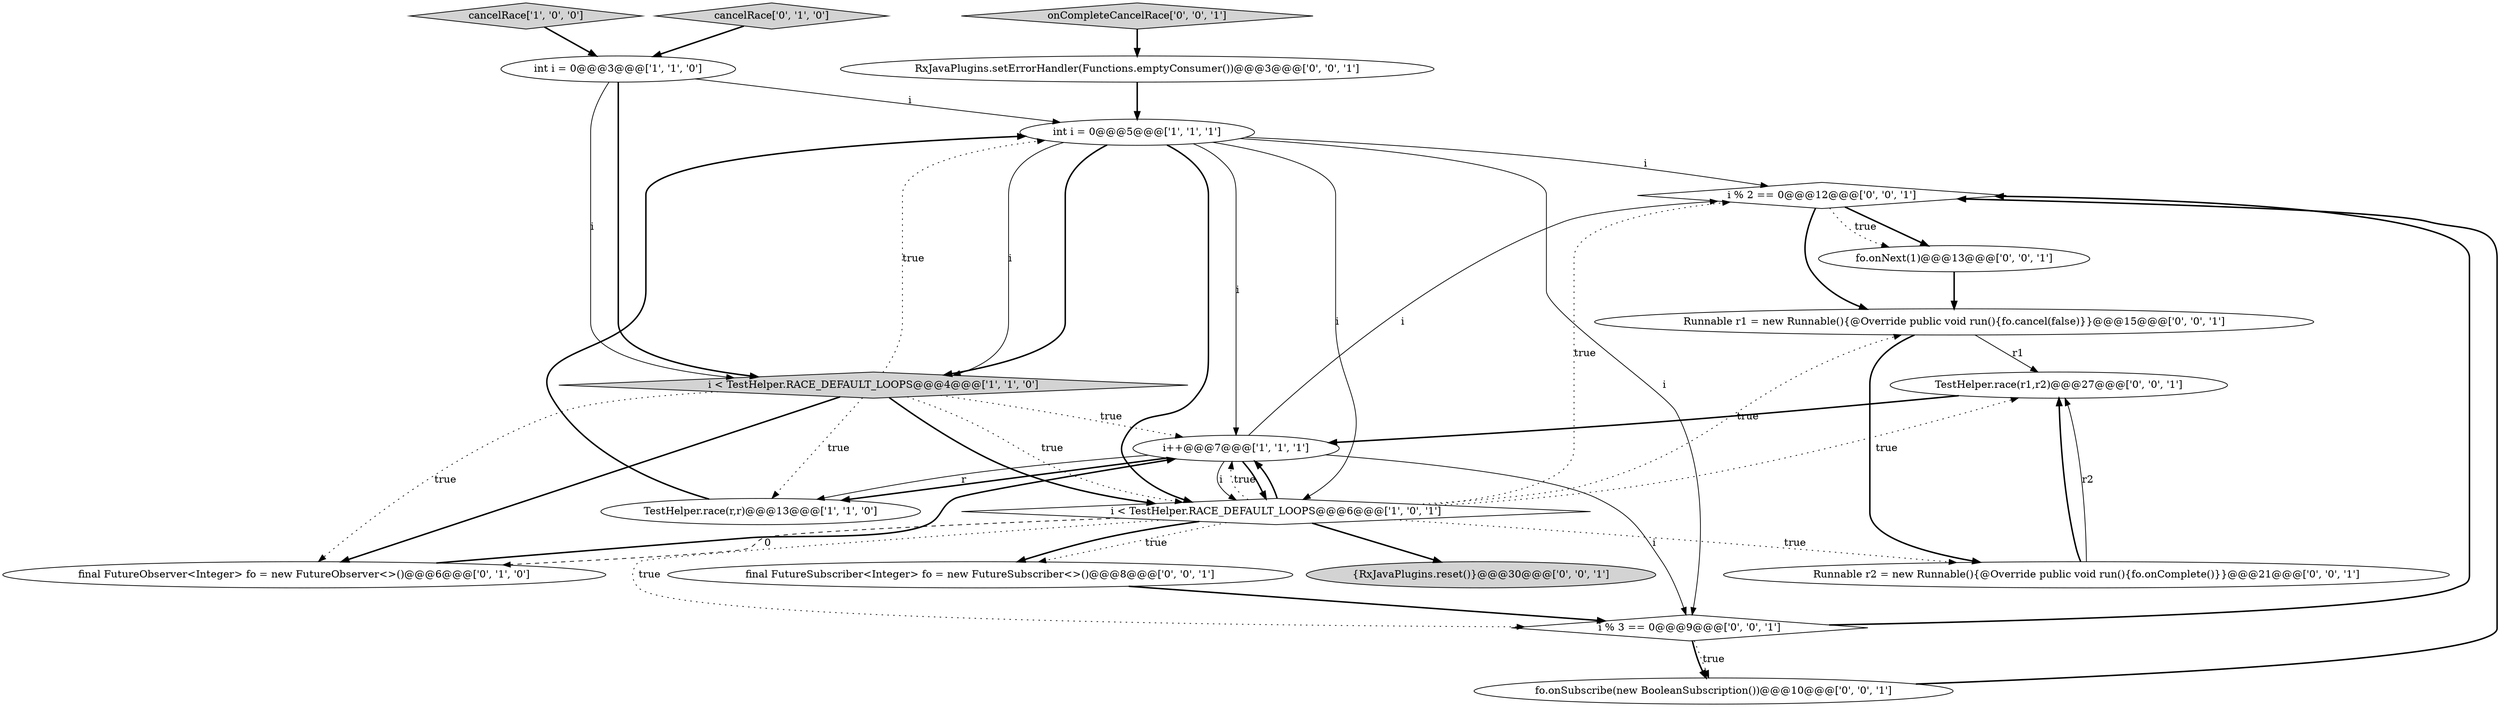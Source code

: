 digraph {
2 [style = filled, label = "int i = 0@@@3@@@['1', '1', '0']", fillcolor = white, shape = ellipse image = "AAA0AAABBB1BBB"];
1 [style = filled, label = "TestHelper.race(r,r)@@@13@@@['1', '1', '0']", fillcolor = white, shape = ellipse image = "AAA0AAABBB1BBB"];
7 [style = filled, label = "cancelRace['0', '1', '0']", fillcolor = lightgray, shape = diamond image = "AAA0AAABBB2BBB"];
8 [style = filled, label = "final FutureObserver<Integer> fo = new FutureObserver<>()@@@6@@@['0', '1', '0']", fillcolor = white, shape = ellipse image = "AAA1AAABBB2BBB"];
11 [style = filled, label = "final FutureSubscriber<Integer> fo = new FutureSubscriber<>()@@@8@@@['0', '0', '1']", fillcolor = white, shape = ellipse image = "AAA0AAABBB3BBB"];
16 [style = filled, label = "RxJavaPlugins.setErrorHandler(Functions.emptyConsumer())@@@3@@@['0', '0', '1']", fillcolor = white, shape = ellipse image = "AAA0AAABBB3BBB"];
15 [style = filled, label = "i % 2 == 0@@@12@@@['0', '0', '1']", fillcolor = white, shape = diamond image = "AAA0AAABBB3BBB"];
18 [style = filled, label = "TestHelper.race(r1,r2)@@@27@@@['0', '0', '1']", fillcolor = white, shape = ellipse image = "AAA0AAABBB3BBB"];
0 [style = filled, label = "i++@@@7@@@['1', '1', '1']", fillcolor = white, shape = ellipse image = "AAA0AAABBB1BBB"];
4 [style = filled, label = "i < TestHelper.RACE_DEFAULT_LOOPS@@@6@@@['1', '0', '1']", fillcolor = white, shape = diamond image = "AAA0AAABBB1BBB"];
9 [style = filled, label = "fo.onSubscribe(new BooleanSubscription())@@@10@@@['0', '0', '1']", fillcolor = white, shape = ellipse image = "AAA0AAABBB3BBB"];
12 [style = filled, label = "i % 3 == 0@@@9@@@['0', '0', '1']", fillcolor = white, shape = diamond image = "AAA0AAABBB3BBB"];
14 [style = filled, label = "fo.onNext(1)@@@13@@@['0', '0', '1']", fillcolor = white, shape = ellipse image = "AAA0AAABBB3BBB"];
3 [style = filled, label = "cancelRace['1', '0', '0']", fillcolor = lightgray, shape = diamond image = "AAA0AAABBB1BBB"];
19 [style = filled, label = "onCompleteCancelRace['0', '0', '1']", fillcolor = lightgray, shape = diamond image = "AAA0AAABBB3BBB"];
6 [style = filled, label = "int i = 0@@@5@@@['1', '1', '1']", fillcolor = white, shape = ellipse image = "AAA0AAABBB1BBB"];
10 [style = filled, label = "{RxJavaPlugins.reset()}@@@30@@@['0', '0', '1']", fillcolor = lightgray, shape = ellipse image = "AAA0AAABBB3BBB"];
5 [style = filled, label = "i < TestHelper.RACE_DEFAULT_LOOPS@@@4@@@['1', '1', '0']", fillcolor = lightgray, shape = diamond image = "AAA0AAABBB1BBB"];
17 [style = filled, label = "Runnable r2 = new Runnable(){@Override public void run(){fo.onComplete()}}@@@21@@@['0', '0', '1']", fillcolor = white, shape = ellipse image = "AAA0AAABBB3BBB"];
13 [style = filled, label = "Runnable r1 = new Runnable(){@Override public void run(){fo.cancel(false)}}@@@15@@@['0', '0', '1']", fillcolor = white, shape = ellipse image = "AAA0AAABBB3BBB"];
5->8 [style = dotted, label="true"];
5->0 [style = dotted, label="true"];
13->18 [style = solid, label="r1"];
5->8 [style = bold, label=""];
0->4 [style = bold, label=""];
11->12 [style = bold, label=""];
0->4 [style = solid, label="i"];
6->4 [style = bold, label=""];
8->0 [style = bold, label=""];
3->2 [style = bold, label=""];
4->12 [style = dotted, label="true"];
17->18 [style = bold, label=""];
2->5 [style = bold, label=""];
13->17 [style = bold, label=""];
12->15 [style = bold, label=""];
4->11 [style = bold, label=""];
6->15 [style = solid, label="i"];
6->12 [style = solid, label="i"];
14->13 [style = bold, label=""];
9->15 [style = bold, label=""];
4->11 [style = dotted, label="true"];
5->4 [style = dotted, label="true"];
4->18 [style = dotted, label="true"];
4->17 [style = dotted, label="true"];
2->5 [style = solid, label="i"];
4->0 [style = dotted, label="true"];
1->6 [style = bold, label=""];
0->1 [style = bold, label=""];
5->4 [style = bold, label=""];
12->9 [style = bold, label=""];
19->16 [style = bold, label=""];
5->6 [style = dotted, label="true"];
4->15 [style = dotted, label="true"];
6->5 [style = solid, label="i"];
2->6 [style = solid, label="i"];
15->14 [style = bold, label=""];
12->9 [style = dotted, label="true"];
16->6 [style = bold, label=""];
15->13 [style = bold, label=""];
6->5 [style = bold, label=""];
4->8 [style = dashed, label="0"];
0->1 [style = solid, label="r"];
4->10 [style = bold, label=""];
5->1 [style = dotted, label="true"];
6->0 [style = solid, label="i"];
4->13 [style = dotted, label="true"];
15->14 [style = dotted, label="true"];
0->12 [style = solid, label="i"];
4->0 [style = bold, label=""];
17->18 [style = solid, label="r2"];
6->4 [style = solid, label="i"];
18->0 [style = bold, label=""];
0->15 [style = solid, label="i"];
7->2 [style = bold, label=""];
}
